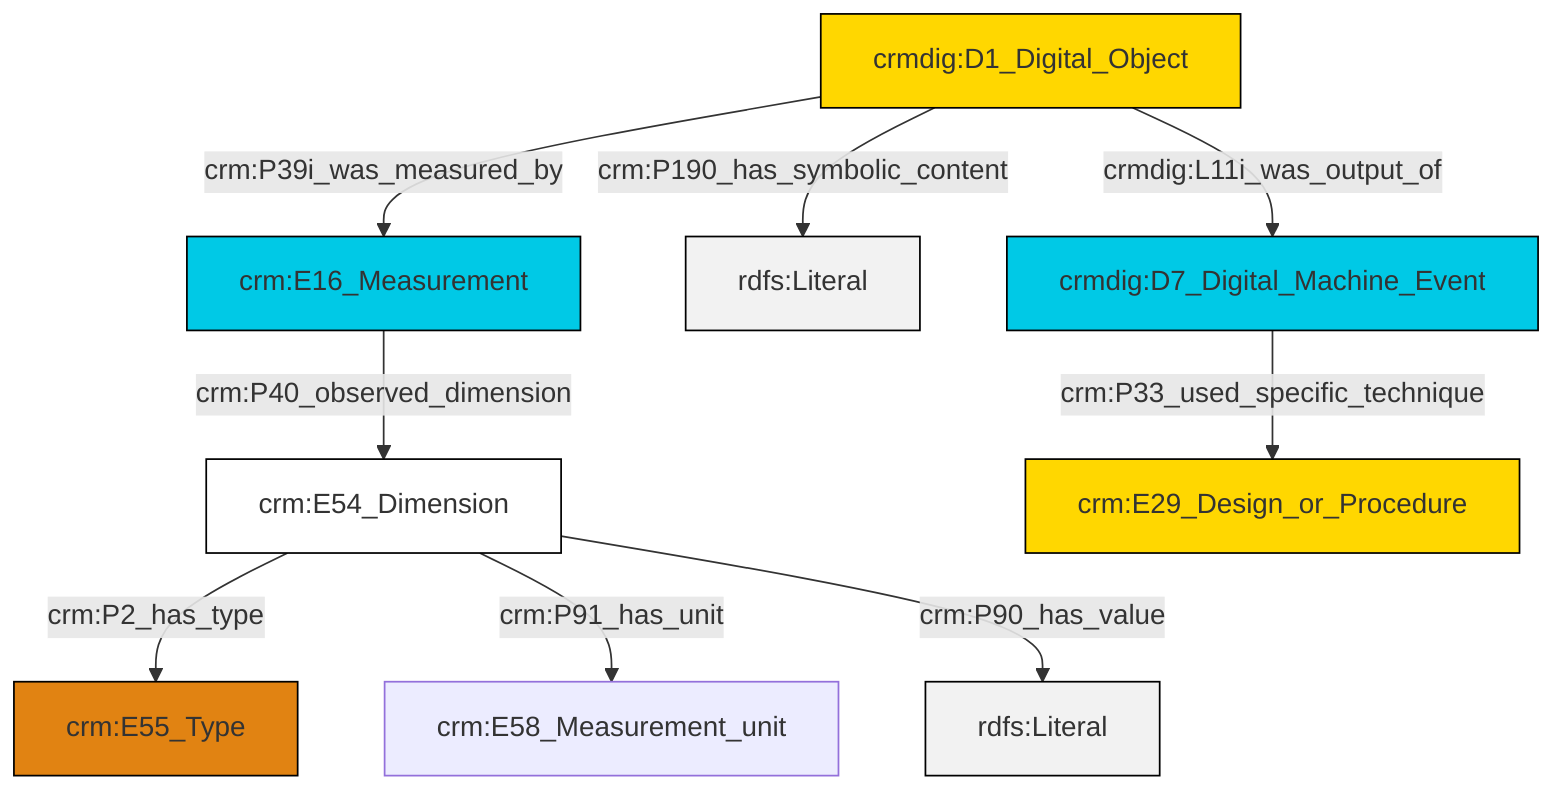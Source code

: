 graph TD
classDef Literal fill:#f2f2f2,stroke:#000000;
classDef CRM_Entity fill:#FFFFFF,stroke:#000000;
classDef Temporal_Entity fill:#00C9E6, stroke:#000000;
classDef Type fill:#E18312, stroke:#000000;
classDef Time-Span fill:#2C9C91, stroke:#000000;
classDef Appellation fill:#FFEB7F, stroke:#000000;
classDef Place fill:#008836, stroke:#000000;
classDef Persistent_Item fill:#B266B2, stroke:#000000;
classDef Conceptual_Object fill:#FFD700, stroke:#000000;
classDef Physical_Thing fill:#D2B48C, stroke:#000000;
classDef Actor fill:#f58aad, stroke:#000000;
classDef PC_Classes fill:#4ce600, stroke:#000000;
classDef Multi fill:#cccccc,stroke:#000000;

0["crm:E54_Dimension"]:::CRM_Entity -->|crm:P2_has_type| 1["crm:E55_Type"]:::Type
2["crmdig:D7_Digital_Machine_Event"]:::Temporal_Entity -->|crm:P33_used_specific_technique| 3["crm:E29_Design_or_Procedure"]:::Conceptual_Object
5["crmdig:D1_Digital_Object"]:::Conceptual_Object -->|crm:P190_has_symbolic_content| 6[rdfs:Literal]:::Literal
0["crm:E54_Dimension"]:::CRM_Entity -->|crm:P91_has_unit| 7["crm:E58_Measurement_unit"]:::Default
0["crm:E54_Dimension"]:::CRM_Entity -->|crm:P90_has_value| 9[rdfs:Literal]:::Literal
10["crm:E16_Measurement"]:::Temporal_Entity -->|crm:P40_observed_dimension| 0["crm:E54_Dimension"]:::CRM_Entity
5["crmdig:D1_Digital_Object"]:::Conceptual_Object -->|crm:P39i_was_measured_by| 10["crm:E16_Measurement"]:::Temporal_Entity
5["crmdig:D1_Digital_Object"]:::Conceptual_Object -->|crmdig:L11i_was_output_of| 2["crmdig:D7_Digital_Machine_Event"]:::Temporal_Entity